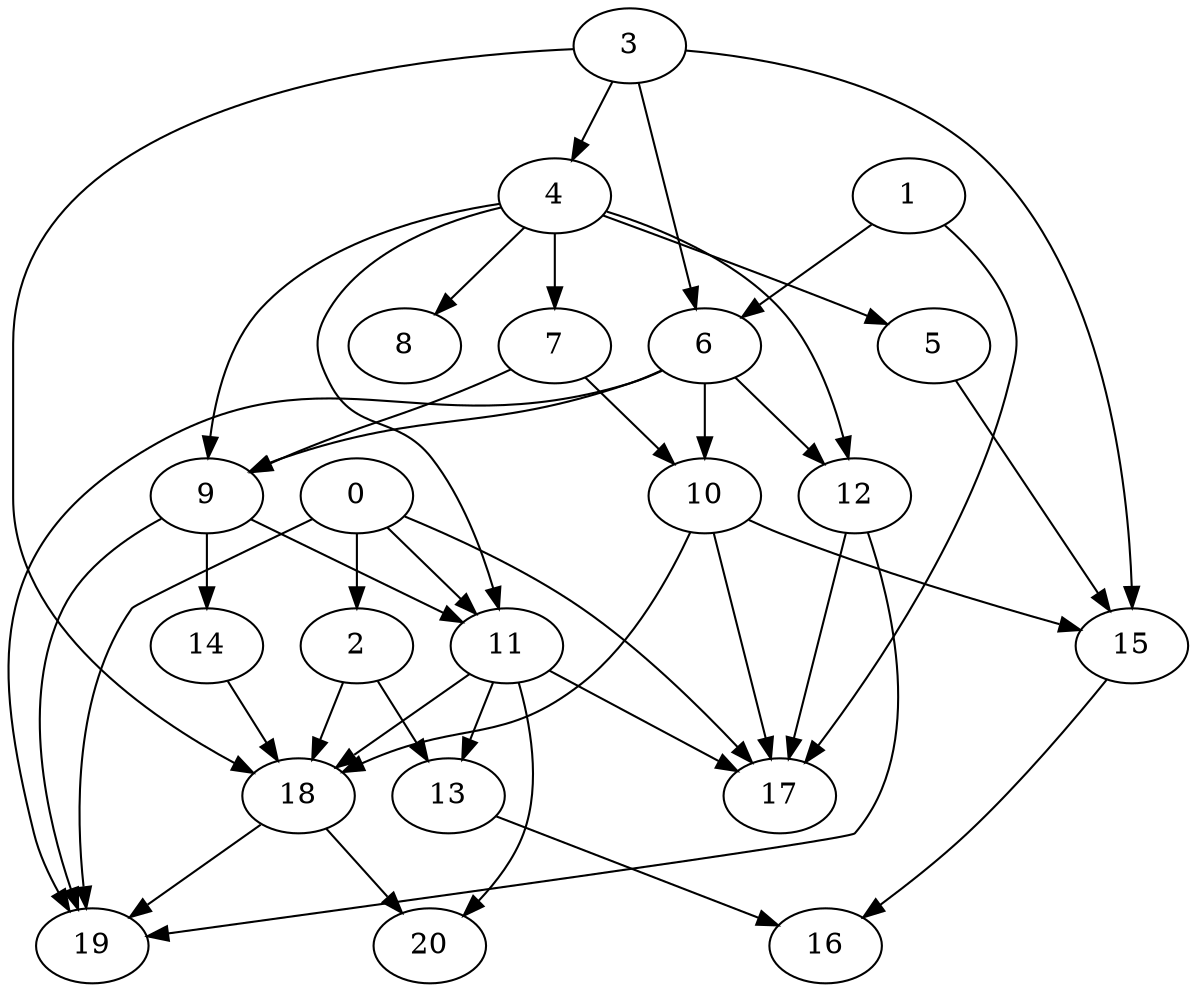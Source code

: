 digraph "Random_Nodes_21_Density_2.00_CCR_0.99_WeightType_Random_Homogeneous-2" {
3 [Weight=17];
1 [Weight=17];
4 [Weight=10];
6 [Weight=15];
7 [Weight=11];
9 [Weight=19];
0 [Weight=4];
2 [Weight=19];
5 [Weight=17];
11 [Weight=15];
14 [Weight=13];
10 [Weight=8];
12 [Weight=15];
15 [Weight=10];
13 [Weight=8];
18 [Weight=4];
16 [Weight=10];
17 [Weight=10];
19 [Weight=8];
8 [Weight=6];
20 [Weight=6];
4 -> 9 [Weight=8];
5 -> 15 [Weight=7];
18 -> 20 [Weight=5];
0 -> 17 [Weight=9];
14 -> 18 [Weight=10];
2 -> 13 [Weight=8];
6 -> 12 [Weight=7];
9 -> 19 [Weight=2];
18 -> 19 [Weight=2];
2 -> 18 [Weight=9];
4 -> 5 [Weight=6];
4 -> 11 [Weight=8];
0 -> 2 [Weight=3];
15 -> 16 [Weight=5];
3 -> 15 [Weight=2];
12 -> 19 [Weight=2];
9 -> 11 [Weight=7];
11 -> 17 [Weight=8];
4 -> 12 [Weight=5];
0 -> 11 [Weight=4];
0 -> 19 [Weight=6];
10 -> 18 [Weight=7];
6 -> 9 [Weight=10];
4 -> 7 [Weight=5];
1 -> 17 [Weight=3];
3 -> 6 [Weight=4];
3 -> 18 [Weight=4];
9 -> 14 [Weight=2];
11 -> 13 [Weight=2];
10 -> 15 [Weight=4];
4 -> 8 [Weight=5];
1 -> 6 [Weight=9];
11 -> 18 [Weight=9];
6 -> 10 [Weight=5];
6 -> 19 [Weight=3];
11 -> 20 [Weight=7];
10 -> 17 [Weight=4];
7 -> 10 [Weight=6];
7 -> 9 [Weight=8];
3 -> 4 [Weight=10];
12 -> 17 [Weight=4];
13 -> 16 [Weight=6];
}
